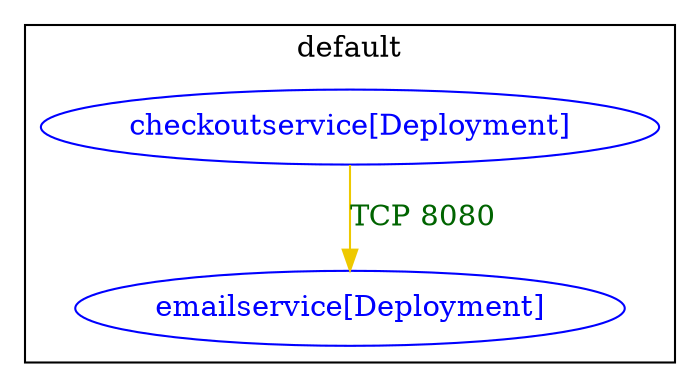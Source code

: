 digraph {
	subgraph cluster_default {
		"default/checkoutservice[Deployment]" [label="checkoutservice[Deployment]" color="blue" fontcolor="blue"]
		"default/emailservice[Deployment]" [label="emailservice[Deployment]" color="blue" fontcolor="blue"]
		label="default"
	}
	"default/checkoutservice[Deployment]" -> "default/emailservice[Deployment]" [label="TCP 8080" color="gold2" fontcolor="darkgreen"]
}